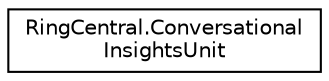 digraph "Graphical Class Hierarchy"
{
 // LATEX_PDF_SIZE
  edge [fontname="Helvetica",fontsize="10",labelfontname="Helvetica",labelfontsize="10"];
  node [fontname="Helvetica",fontsize="10",shape=record];
  rankdir="LR";
  Node0 [label="RingCentral.Conversational\lInsightsUnit",height=0.2,width=0.4,color="black", fillcolor="white", style="filled",URL="$classRingCentral_1_1ConversationalInsightsUnit.html",tooltip=" "];
}
